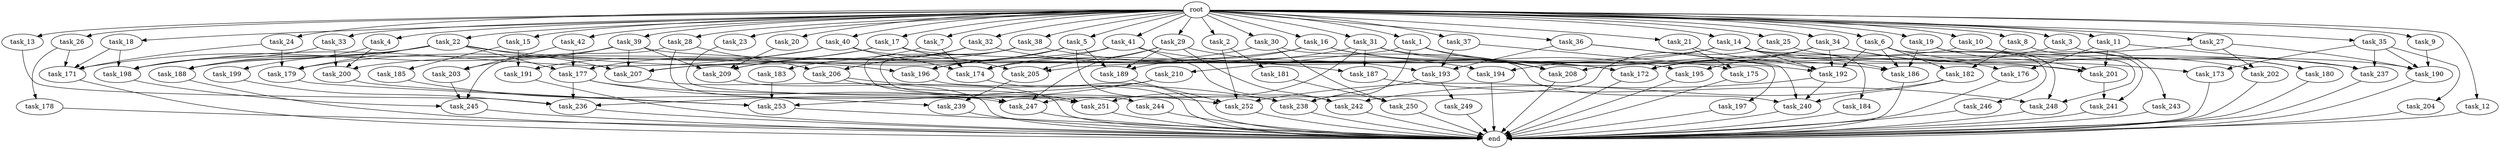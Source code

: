 digraph G {
  task_208 [size="2173253451.776000"];
  task_9 [size="1.024000"];
  task_191 [size="171798691.840000"];
  task_247 [size="2465311227.904000"];
  task_181 [size="695784701.952000"];
  task_27 [size="1.024000"];
  task_251 [size="1245540515.840000"];
  task_4 [size="1.024000"];
  task_2 [size="1.024000"];
  task_13 [size="1.024000"];
  task_182 [size="343597383.680000"];
  task_207 [size="1769526525.952000"];
  task_186 [size="2164663517.184000"];
  task_41 [size="1.024000"];
  task_177 [size="1864015806.464000"];
  task_245 [size="1288490188.800000"];
  task_6 [size="1.024000"];
  task_32 [size="1.024000"];
  task_175 [size="618475290.624000"];
  task_189 [size="1254130450.432000"];
  task_188 [size="1795296329.728000"];
  task_33 [size="1.024000"];
  task_183 [size="420906795.008000"];
  task_242 [size="1554778161.152000"];
  task_14 [size="1.024000"];
  task_36 [size="1.024000"];
  task_16 [size="1.024000"];
  task_185 [size="34359738.368000"];
  task_249 [size="695784701.952000"];
  task_243 [size="34359738.368000"];
  task_40 [size="1.024000"];
  task_250 [size="764504178.688000"];
  task_15 [size="1.024000"];
  task_10 [size="1.024000"];
  task_29 [size="1.024000"];
  task_236 [size="2104533975.040000"];
  task_240 [size="1382979469.312000"];
  task_209 [size="1932735283.200000"];
  task_252 [size="2302102470.656000"];
  task_205 [size="1142461300.736000"];
  task_190 [size="1760936591.360000"];
  task_199 [size="695784701.952000"];
  task_237 [size="670014898.176000"];
  task_26 [size="1.024000"];
  task_25 [size="1.024000"];
  task_31 [size="1.024000"];
  task_201 [size="2138893713.408000"];
  end [size="0.000000"];
  task_30 [size="1.024000"];
  task_192 [size="2164663517.184000"];
  task_19 [size="1.024000"];
  task_180 [size="292057776.128000"];
  task_18 [size="1.024000"];
  task_12 [size="1.024000"];
  task_210 [size="858993459.200000"];
  task_238 [size="1906965479.424000"];
  task_197 [size="309237645.312000"];
  task_241 [size="498216206.336000"];
  task_253 [size="1692217114.624000"];
  task_173 [size="764504178.688000"];
  task_202 [size="1168231104.512000"];
  task_246 [size="309237645.312000"];
  task_184 [size="137438953.472000"];
  task_174 [size="798863917.056000"];
  task_21 [size="1.024000"];
  task_37 [size="1.024000"];
  task_244 [size="858993459.200000"];
  task_196 [size="1382979469.312000"];
  task_187 [size="455266533.376000"];
  task_23 [size="1.024000"];
  task_176 [size="1279900254.208000"];
  root [size="0.000000"];
  task_5 [size="1.024000"];
  task_195 [size="970662608.896000"];
  task_193 [size="1314259992.576000"];
  task_11 [size="1.024000"];
  task_194 [size="996432412.672000"];
  task_179 [size="1039382085.632000"];
  task_200 [size="1185410973.696000"];
  task_3 [size="1.024000"];
  task_239 [size="343597383.680000"];
  task_206 [size="635655159.808000"];
  task_39 [size="1.024000"];
  task_22 [size="1.024000"];
  task_7 [size="1.024000"];
  task_28 [size="1.024000"];
  task_34 [size="1.024000"];
  task_17 [size="1.024000"];
  task_248 [size="1245540515.840000"];
  task_20 [size="1.024000"];
  task_178 [size="858993459.200000"];
  task_198 [size="1262720385.024000"];
  task_1 [size="1.024000"];
  task_42 [size="1.024000"];
  task_204 [size="214748364.800000"];
  task_172 [size="1451698946.048000"];
  task_35 [size="1.024000"];
  task_171 [size="1967095021.568000"];
  task_203 [size="1717986918.400000"];
  task_38 [size="1.024000"];
  task_24 [size="1.024000"];
  task_8 [size="1.024000"];

  task_208 -> end [size="1.000000"];
  task_9 -> task_190 [size="536870912.000000"];
  task_191 -> end [size="1.000000"];
  task_247 -> end [size="1.000000"];
  task_181 -> task_250 [size="209715200.000000"];
  task_27 -> task_190 [size="838860800.000000"];
  task_27 -> task_208 [size="838860800.000000"];
  task_27 -> task_202 [size="838860800.000000"];
  task_251 -> end [size="1.000000"];
  task_4 -> task_200 [size="536870912.000000"];
  task_4 -> task_188 [size="536870912.000000"];
  task_2 -> task_252 [size="679477248.000000"];
  task_2 -> task_181 [size="679477248.000000"];
  task_13 -> task_236 [size="536870912.000000"];
  task_182 -> task_240 [size="301989888.000000"];
  task_182 -> task_242 [size="301989888.000000"];
  task_207 -> end [size="1.000000"];
  task_186 -> end [size="1.000000"];
  task_41 -> task_242 [size="536870912.000000"];
  task_41 -> task_174 [size="536870912.000000"];
  task_41 -> task_172 [size="536870912.000000"];
  task_41 -> task_188 [size="536870912.000000"];
  task_177 -> task_247 [size="679477248.000000"];
  task_177 -> task_252 [size="679477248.000000"];
  task_177 -> task_236 [size="679477248.000000"];
  task_245 -> end [size="1.000000"];
  task_6 -> task_246 [size="301989888.000000"];
  task_6 -> task_248 [size="301989888.000000"];
  task_6 -> task_182 [size="301989888.000000"];
  task_6 -> task_192 [size="301989888.000000"];
  task_6 -> task_186 [size="301989888.000000"];
  task_6 -> task_202 [size="301989888.000000"];
  task_32 -> task_187 [size="411041792.000000"];
  task_32 -> task_183 [size="411041792.000000"];
  task_32 -> task_206 [size="411041792.000000"];
  task_175 -> end [size="1.000000"];
  task_189 -> task_252 [size="679477248.000000"];
  task_188 -> end [size="1.000000"];
  task_33 -> task_200 [size="209715200.000000"];
  task_33 -> task_198 [size="209715200.000000"];
  task_183 -> task_253 [size="679477248.000000"];
  task_242 -> end [size="1.000000"];
  task_14 -> task_184 [size="134217728.000000"];
  task_14 -> task_205 [size="134217728.000000"];
  task_14 -> task_190 [size="134217728.000000"];
  task_14 -> task_194 [size="134217728.000000"];
  task_14 -> task_192 [size="134217728.000000"];
  task_14 -> task_186 [size="134217728.000000"];
  task_36 -> task_240 [size="301989888.000000"];
  task_36 -> task_193 [size="301989888.000000"];
  task_36 -> task_197 [size="301989888.000000"];
  task_16 -> task_200 [size="411041792.000000"];
  task_16 -> task_195 [size="411041792.000000"];
  task_16 -> task_208 [size="411041792.000000"];
  task_16 -> task_189 [size="411041792.000000"];
  task_185 -> task_239 [size="33554432.000000"];
  task_249 -> end [size="1.000000"];
  task_243 -> end [size="1.000000"];
  task_40 -> task_198 [size="134217728.000000"];
  task_40 -> task_172 [size="134217728.000000"];
  task_40 -> task_174 [size="134217728.000000"];
  task_40 -> task_191 [size="134217728.000000"];
  task_250 -> end [size="1.000000"];
  task_15 -> task_185 [size="33554432.000000"];
  task_15 -> task_191 [size="33554432.000000"];
  task_10 -> task_180 [size="75497472.000000"];
  task_10 -> task_207 [size="75497472.000000"];
  task_10 -> task_241 [size="75497472.000000"];
  task_29 -> task_189 [size="679477248.000000"];
  task_29 -> task_242 [size="679477248.000000"];
  task_29 -> task_193 [size="679477248.000000"];
  task_29 -> task_247 [size="679477248.000000"];
  task_29 -> task_205 [size="679477248.000000"];
  task_236 -> end [size="1.000000"];
  task_240 -> end [size="1.000000"];
  task_209 -> end [size="1.000000"];
  task_252 -> end [size="1.000000"];
  task_205 -> task_239 [size="301989888.000000"];
  task_190 -> end [size="1.000000"];
  task_199 -> task_236 [size="301989888.000000"];
  task_237 -> end [size="1.000000"];
  task_26 -> task_171 [size="838860800.000000"];
  task_26 -> task_178 [size="838860800.000000"];
  task_25 -> task_247 [size="838860800.000000"];
  task_25 -> task_176 [size="838860800.000000"];
  task_31 -> task_187 [size="33554432.000000"];
  task_31 -> task_237 [size="33554432.000000"];
  task_31 -> task_208 [size="33554432.000000"];
  task_31 -> task_251 [size="33554432.000000"];
  task_31 -> task_174 [size="33554432.000000"];
  task_201 -> task_241 [size="411041792.000000"];
  task_30 -> task_240 [size="536870912.000000"];
  task_30 -> task_250 [size="536870912.000000"];
  task_30 -> task_196 [size="536870912.000000"];
  task_192 -> task_240 [size="209715200.000000"];
  task_192 -> task_252 [size="209715200.000000"];
  task_19 -> task_186 [size="838860800.000000"];
  task_19 -> task_201 [size="838860800.000000"];
  task_19 -> task_248 [size="838860800.000000"];
  task_180 -> end [size="1.000000"];
  task_18 -> task_198 [size="209715200.000000"];
  task_18 -> task_171 [size="209715200.000000"];
  task_12 -> end [size="1.000000"];
  task_210 -> task_253 [size="536870912.000000"];
  task_210 -> task_236 [size="536870912.000000"];
  task_238 -> end [size="1.000000"];
  task_197 -> end [size="1.000000"];
  task_241 -> end [size="1.000000"];
  task_253 -> end [size="1.000000"];
  task_173 -> end [size="1.000000"];
  task_202 -> end [size="1.000000"];
  task_246 -> end [size="1.000000"];
  task_184 -> end [size="1.000000"];
  task_174 -> end [size="1.000000"];
  task_21 -> task_175 [size="301989888.000000"];
  task_21 -> task_192 [size="301989888.000000"];
  task_37 -> task_175 [size="301989888.000000"];
  task_37 -> task_193 [size="301989888.000000"];
  task_244 -> end [size="1.000000"];
  task_196 -> end [size="1.000000"];
  task_187 -> task_248 [size="75497472.000000"];
  task_23 -> task_251 [size="134217728.000000"];
  task_176 -> end [size="1.000000"];
  root -> task_12 [size="1.000000"];
  root -> task_36 [size="1.000000"];
  root -> task_16 [size="1.000000"];
  root -> task_9 [size="1.000000"];
  root -> task_39 [size="1.000000"];
  root -> task_11 [size="1.000000"];
  root -> task_22 [size="1.000000"];
  root -> task_7 [size="1.000000"];
  root -> task_33 [size="1.000000"];
  root -> task_28 [size="1.000000"];
  root -> task_4 [size="1.000000"];
  root -> task_34 [size="1.000000"];
  root -> task_2 [size="1.000000"];
  root -> task_15 [size="1.000000"];
  root -> task_10 [size="1.000000"];
  root -> task_29 [size="1.000000"];
  root -> task_21 [size="1.000000"];
  root -> task_17 [size="1.000000"];
  root -> task_18 [size="1.000000"];
  root -> task_41 [size="1.000000"];
  root -> task_20 [size="1.000000"];
  root -> task_23 [size="1.000000"];
  root -> task_42 [size="1.000000"];
  root -> task_6 [size="1.000000"];
  root -> task_32 [size="1.000000"];
  root -> task_5 [size="1.000000"];
  root -> task_37 [size="1.000000"];
  root -> task_26 [size="1.000000"];
  root -> task_25 [size="1.000000"];
  root -> task_31 [size="1.000000"];
  root -> task_35 [size="1.000000"];
  root -> task_13 [size="1.000000"];
  root -> task_30 [size="1.000000"];
  root -> task_19 [size="1.000000"];
  root -> task_1 [size="1.000000"];
  root -> task_40 [size="1.000000"];
  root -> task_38 [size="1.000000"];
  root -> task_24 [size="1.000000"];
  root -> task_3 [size="1.000000"];
  root -> task_8 [size="1.000000"];
  root -> task_27 [size="1.000000"];
  root -> task_14 [size="1.000000"];
  task_5 -> task_189 [size="134217728.000000"];
  task_5 -> task_207 [size="134217728.000000"];
  task_5 -> task_238 [size="134217728.000000"];
  task_5 -> task_196 [size="134217728.000000"];
  task_195 -> end [size="1.000000"];
  task_193 -> task_238 [size="679477248.000000"];
  task_193 -> task_249 [size="679477248.000000"];
  task_11 -> task_176 [size="411041792.000000"];
  task_11 -> task_201 [size="411041792.000000"];
  task_11 -> task_237 [size="411041792.000000"];
  task_194 -> end [size="1.000000"];
  task_179 -> task_253 [size="301989888.000000"];
  task_200 -> task_253 [size="134217728.000000"];
  task_3 -> task_180 [size="209715200.000000"];
  task_3 -> task_172 [size="209715200.000000"];
  task_239 -> end [size="1.000000"];
  task_206 -> task_238 [size="209715200.000000"];
  task_206 -> task_251 [size="209715200.000000"];
  task_39 -> task_203 [size="838860800.000000"];
  task_39 -> task_209 [size="838860800.000000"];
  task_39 -> task_192 [size="838860800.000000"];
  task_39 -> task_207 [size="838860800.000000"];
  task_39 -> task_171 [size="838860800.000000"];
  task_22 -> task_198 [size="679477248.000000"];
  task_22 -> task_179 [size="679477248.000000"];
  task_22 -> task_207 [size="679477248.000000"];
  task_22 -> task_199 [size="679477248.000000"];
  task_22 -> task_177 [size="679477248.000000"];
  task_22 -> task_188 [size="679477248.000000"];
  task_22 -> task_196 [size="679477248.000000"];
  task_7 -> task_209 [size="75497472.000000"];
  task_7 -> task_174 [size="75497472.000000"];
  task_28 -> task_245 [size="209715200.000000"];
  task_28 -> task_247 [size="209715200.000000"];
  task_28 -> task_206 [size="209715200.000000"];
  task_34 -> task_195 [size="536870912.000000"];
  task_34 -> task_192 [size="536870912.000000"];
  task_34 -> task_201 [size="536870912.000000"];
  task_34 -> task_172 [size="536870912.000000"];
  task_34 -> task_173 [size="536870912.000000"];
  task_17 -> task_201 [size="301989888.000000"];
  task_17 -> task_177 [size="301989888.000000"];
  task_17 -> task_205 [size="301989888.000000"];
  task_17 -> task_179 [size="301989888.000000"];
  task_248 -> end [size="1.000000"];
  task_20 -> task_209 [size="134217728.000000"];
  task_178 -> end [size="1.000000"];
  task_198 -> task_245 [size="209715200.000000"];
  task_1 -> task_210 [size="838860800.000000"];
  task_1 -> task_186 [size="838860800.000000"];
  task_1 -> task_238 [size="838860800.000000"];
  task_1 -> task_208 [size="838860800.000000"];
  task_42 -> task_203 [size="838860800.000000"];
  task_42 -> task_177 [size="838860800.000000"];
  task_204 -> end [size="1.000000"];
  task_172 -> end [size="1.000000"];
  task_35 -> task_204 [size="209715200.000000"];
  task_35 -> task_237 [size="209715200.000000"];
  task_35 -> task_173 [size="209715200.000000"];
  task_35 -> task_190 [size="209715200.000000"];
  task_171 -> end [size="1.000000"];
  task_203 -> task_245 [size="838860800.000000"];
  task_38 -> task_194 [size="838860800.000000"];
  task_38 -> task_209 [size="838860800.000000"];
  task_38 -> task_244 [size="838860800.000000"];
  task_38 -> task_251 [size="838860800.000000"];
  task_24 -> task_179 [size="33554432.000000"];
  task_24 -> task_171 [size="33554432.000000"];
  task_8 -> task_243 [size="33554432.000000"];
  task_8 -> task_182 [size="33554432.000000"];
}

